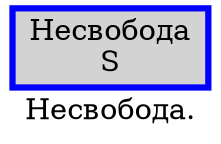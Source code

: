digraph SENTENCE_823 {
	graph [label="Несвобода."]
	node [style=filled]
		0 [label="Несвобода
S" color=blue fillcolor=lightgray penwidth=3 shape=box]
}